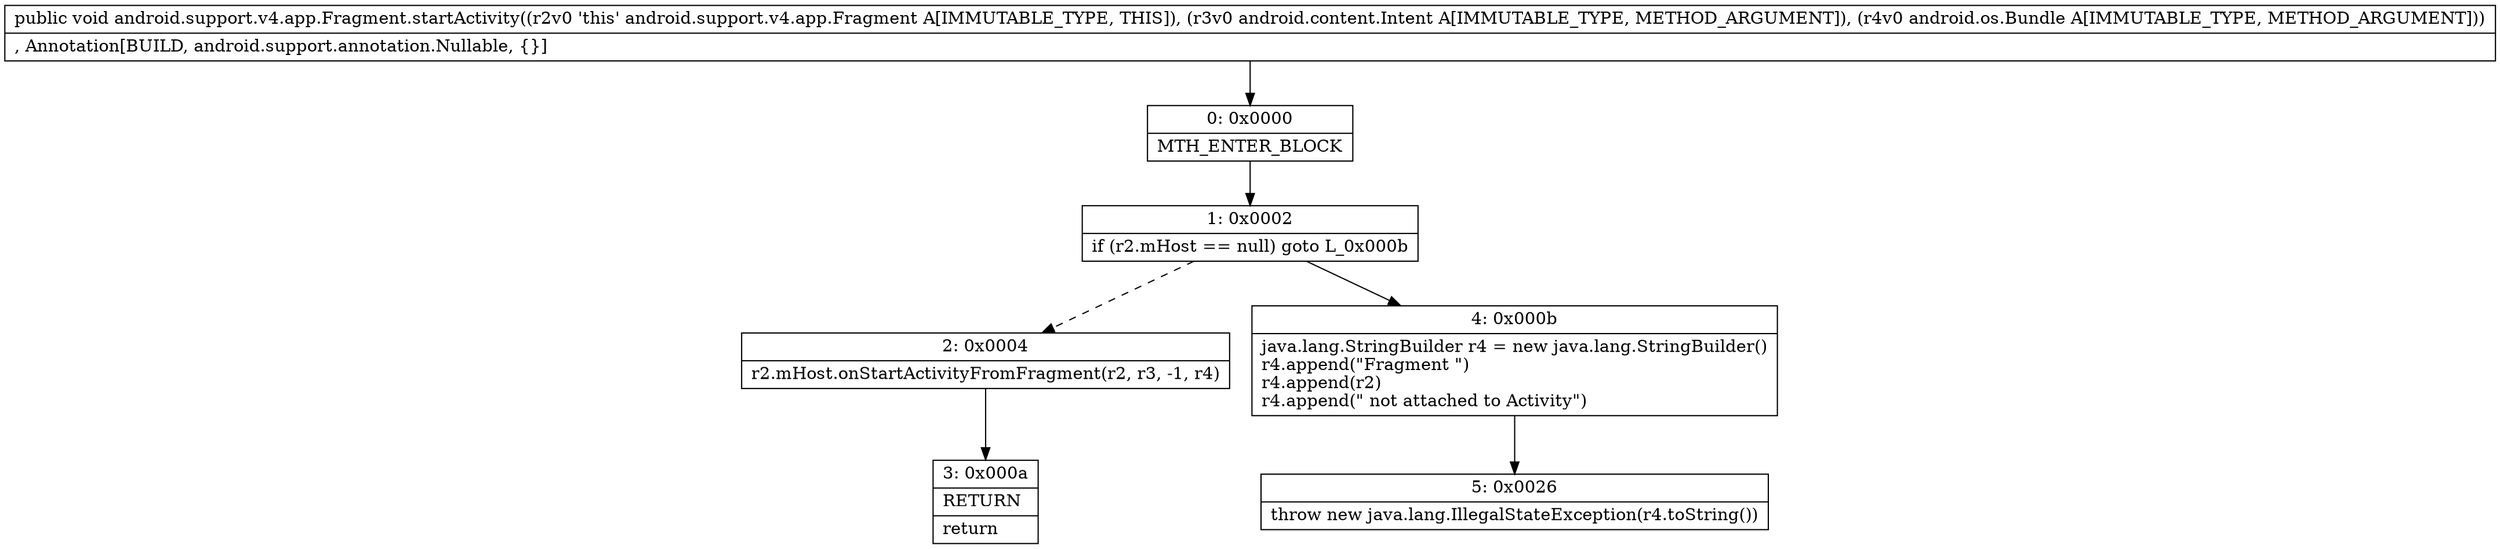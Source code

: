digraph "CFG forandroid.support.v4.app.Fragment.startActivity(Landroid\/content\/Intent;Landroid\/os\/Bundle;)V" {
Node_0 [shape=record,label="{0\:\ 0x0000|MTH_ENTER_BLOCK\l}"];
Node_1 [shape=record,label="{1\:\ 0x0002|if (r2.mHost == null) goto L_0x000b\l}"];
Node_2 [shape=record,label="{2\:\ 0x0004|r2.mHost.onStartActivityFromFragment(r2, r3, \-1, r4)\l}"];
Node_3 [shape=record,label="{3\:\ 0x000a|RETURN\l|return\l}"];
Node_4 [shape=record,label="{4\:\ 0x000b|java.lang.StringBuilder r4 = new java.lang.StringBuilder()\lr4.append(\"Fragment \")\lr4.append(r2)\lr4.append(\" not attached to Activity\")\l}"];
Node_5 [shape=record,label="{5\:\ 0x0026|throw new java.lang.IllegalStateException(r4.toString())\l}"];
MethodNode[shape=record,label="{public void android.support.v4.app.Fragment.startActivity((r2v0 'this' android.support.v4.app.Fragment A[IMMUTABLE_TYPE, THIS]), (r3v0 android.content.Intent A[IMMUTABLE_TYPE, METHOD_ARGUMENT]), (r4v0 android.os.Bundle A[IMMUTABLE_TYPE, METHOD_ARGUMENT]))  | , Annotation[BUILD, android.support.annotation.Nullable, \{\}]\l}"];
MethodNode -> Node_0;
Node_0 -> Node_1;
Node_1 -> Node_2[style=dashed];
Node_1 -> Node_4;
Node_2 -> Node_3;
Node_4 -> Node_5;
}

